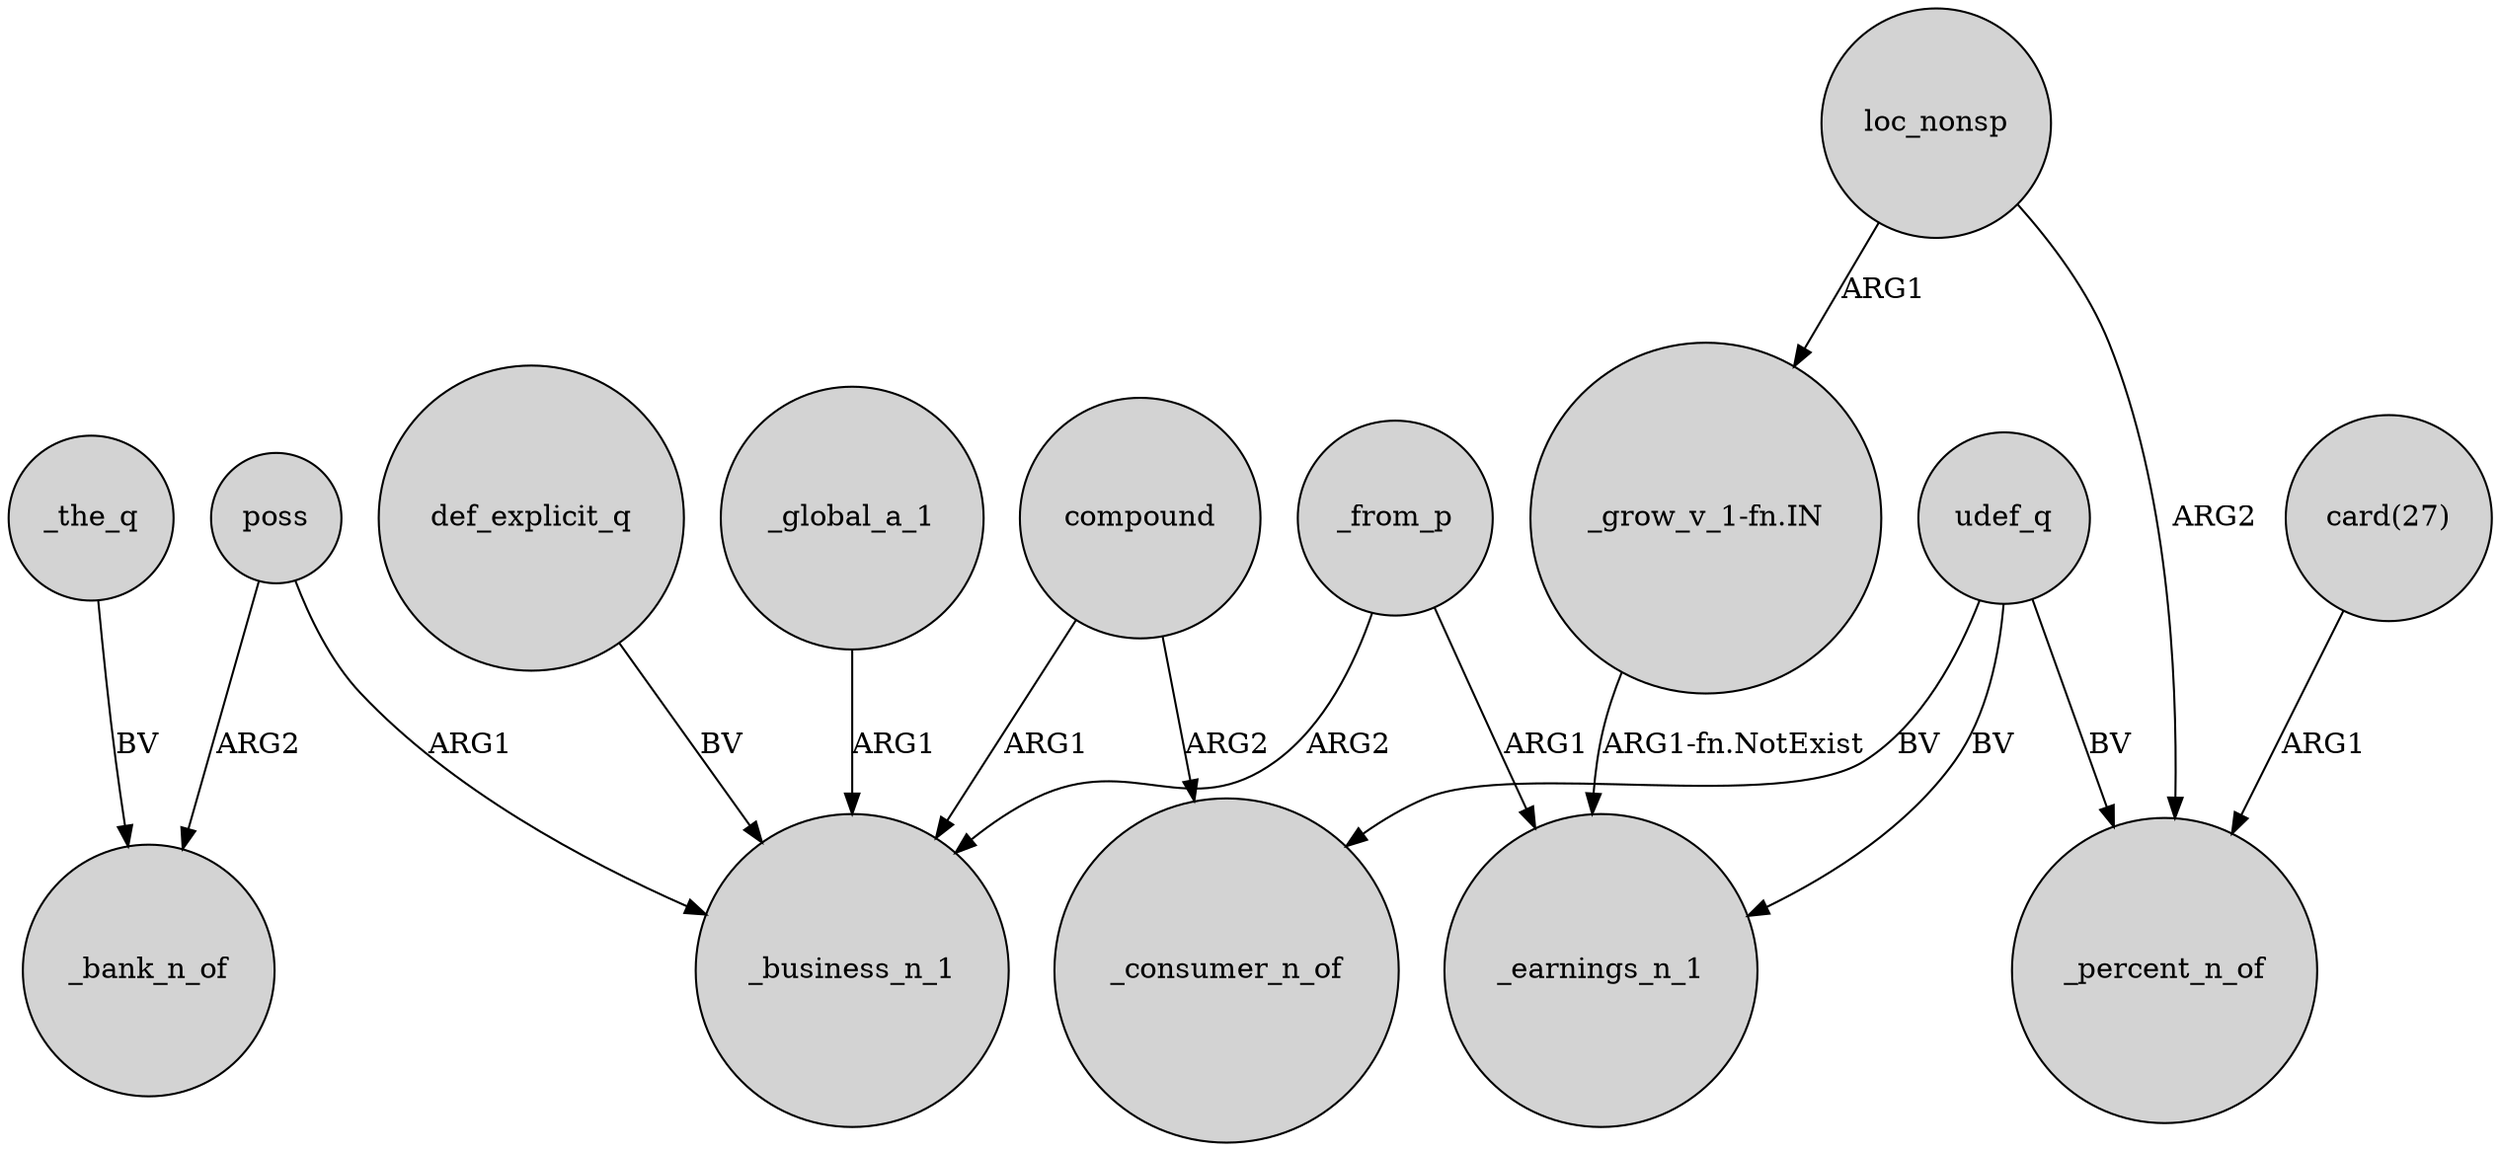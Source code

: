 digraph {
	node [shape=circle style=filled]
	_global_a_1 -> _business_n_1 [label=ARG1]
	_the_q -> _bank_n_of [label=BV]
	poss -> _bank_n_of [label=ARG2]
	compound -> _consumer_n_of [label=ARG2]
	loc_nonsp -> _percent_n_of [label=ARG2]
	udef_q -> _percent_n_of [label=BV]
	compound -> _business_n_1 [label=ARG1]
	loc_nonsp -> "_grow_v_1-fn.IN" [label=ARG1]
	_from_p -> _earnings_n_1 [label=ARG1]
	udef_q -> _consumer_n_of [label=BV]
	"card(27)" -> _percent_n_of [label=ARG1]
	poss -> _business_n_1 [label=ARG1]
	"_grow_v_1-fn.IN" -> _earnings_n_1 [label="ARG1-fn.NotExist"]
	def_explicit_q -> _business_n_1 [label=BV]
	_from_p -> _business_n_1 [label=ARG2]
	udef_q -> _earnings_n_1 [label=BV]
}
